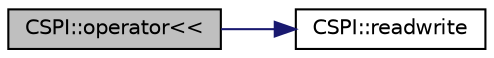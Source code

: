 digraph "CSPI::operator&lt;&lt;"
{
  edge [fontname="Helvetica",fontsize="10",labelfontname="Helvetica",labelfontsize="10"];
  node [fontname="Helvetica",fontsize="10",shape=record];
  rankdir="LR";
  Node1 [label="CSPI::operator\<\<",height=0.2,width=0.4,color="black", fillcolor="grey75", style="filled" fontcolor="black"];
  Node1 -> Node2 [color="midnightblue",fontsize="10",style="solid",fontname="Helvetica"];
  Node2 [label="CSPI::readwrite",height=0.2,width=0.4,color="black", fillcolor="white", style="filled",URL="$d2/d3f/class_c_s_p_i.html#a5215a320db4cb5f2792ea18f8d6e0671"];
}
